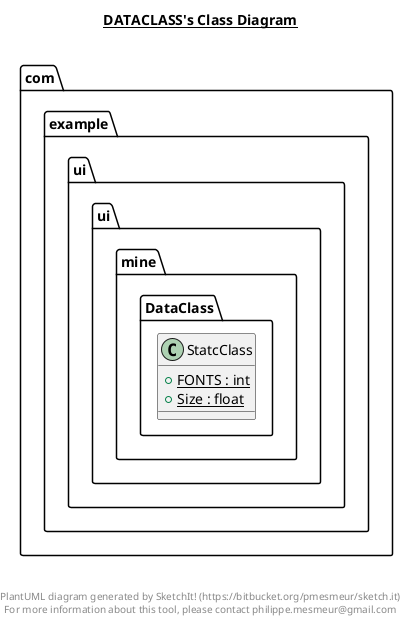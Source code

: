 @startuml

title __DATACLASS's Class Diagram__\n

  namespace com.example.ui {
    namespace ui.mine {
      namespace DataClass {
        class com.example.ui.ui.mine.DataClass.StatcClass {
            {static} + FONTS : int
            {static} + Size : float
        }
      }
    }
  }
  



right footer


PlantUML diagram generated by SketchIt! (https://bitbucket.org/pmesmeur/sketch.it)
For more information about this tool, please contact philippe.mesmeur@gmail.com
endfooter

@enduml
